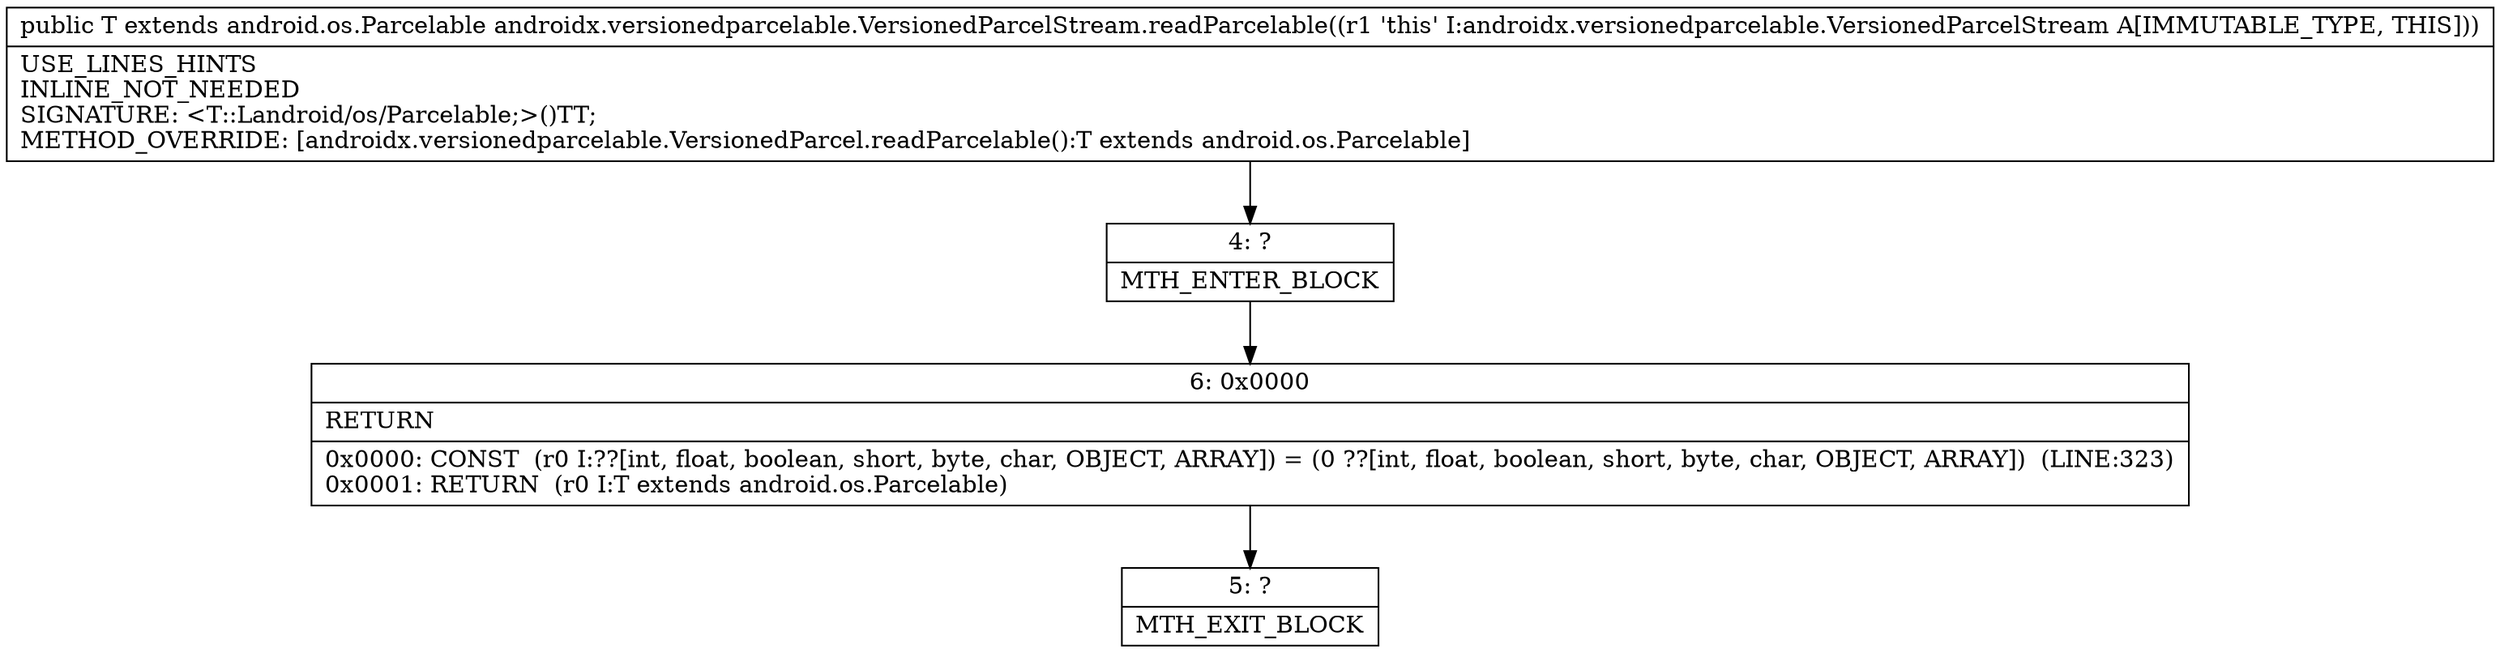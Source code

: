 digraph "CFG forandroidx.versionedparcelable.VersionedParcelStream.readParcelable()Landroid\/os\/Parcelable;" {
Node_4 [shape=record,label="{4\:\ ?|MTH_ENTER_BLOCK\l}"];
Node_6 [shape=record,label="{6\:\ 0x0000|RETURN\l|0x0000: CONST  (r0 I:??[int, float, boolean, short, byte, char, OBJECT, ARRAY]) = (0 ??[int, float, boolean, short, byte, char, OBJECT, ARRAY])  (LINE:323)\l0x0001: RETURN  (r0 I:T extends android.os.Parcelable) \l}"];
Node_5 [shape=record,label="{5\:\ ?|MTH_EXIT_BLOCK\l}"];
MethodNode[shape=record,label="{public T extends android.os.Parcelable androidx.versionedparcelable.VersionedParcelStream.readParcelable((r1 'this' I:androidx.versionedparcelable.VersionedParcelStream A[IMMUTABLE_TYPE, THIS]))  | USE_LINES_HINTS\lINLINE_NOT_NEEDED\lSIGNATURE: \<T::Landroid\/os\/Parcelable;\>()TT;\lMETHOD_OVERRIDE: [androidx.versionedparcelable.VersionedParcel.readParcelable():T extends android.os.Parcelable]\l}"];
MethodNode -> Node_4;Node_4 -> Node_6;
Node_6 -> Node_5;
}

